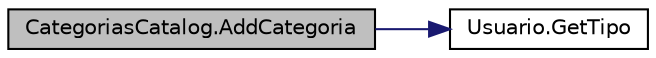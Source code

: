 digraph "CategoriasCatalog.AddCategoria"
{
 // INTERACTIVE_SVG=YES
 // LATEX_PDF_SIZE
  edge [fontname="Helvetica",fontsize="10",labelfontname="Helvetica",labelfontsize="10"];
  node [fontname="Helvetica",fontsize="10",shape=record];
  rankdir="LR";
  Node1 [label="CategoriasCatalog.AddCategoria",height=0.2,width=0.4,color="black", fillcolor="grey75", style="filled", fontcolor="black",tooltip="Método para agregar una nueva categoría al catálogo."];
  Node1 -> Node2 [color="midnightblue",fontsize="10",style="solid",fontname="Helvetica"];
  Node2 [label="Usuario.GetTipo",height=0.2,width=0.4,color="black", fillcolor="white", style="filled",URL="$classUsuario.html#aa70b73e1281e3dd34903a37fc426108f",tooltip="Checkea que tipo de usuario es, puede ser Administrador, Trabajador o Empleador."];
}
